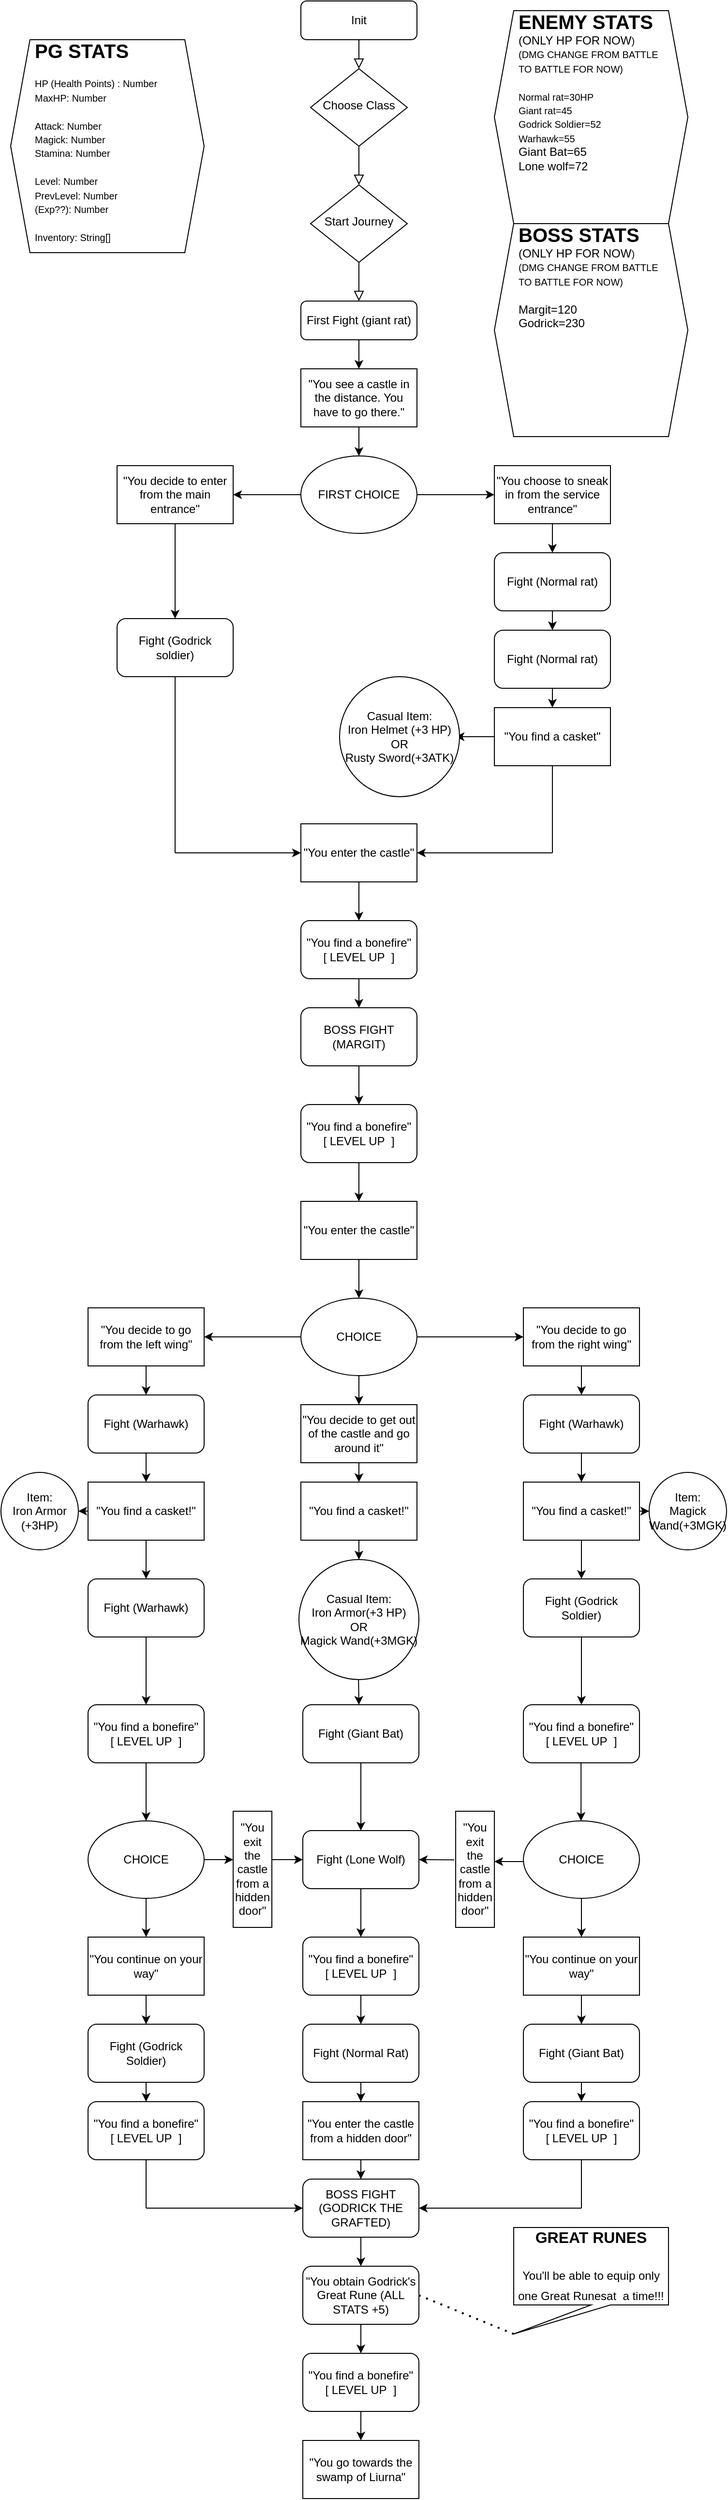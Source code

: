 <mxfile version="16.5.3" type="device"><diagram id="C5RBs43oDa-KdzZeNtuy" name="Page-1"><mxGraphModel dx="1237" dy="593" grid="1" gridSize="10" guides="1" tooltips="1" connect="1" arrows="1" fold="1" page="1" pageScale="1" pageWidth="827" pageHeight="1169" math="0" shadow="0"><root><mxCell id="WIyWlLk6GJQsqaUBKTNV-0"/><mxCell id="WIyWlLk6GJQsqaUBKTNV-1" parent="WIyWlLk6GJQsqaUBKTNV-0"/><mxCell id="WIyWlLk6GJQsqaUBKTNV-2" value="" style="rounded=0;html=1;jettySize=auto;orthogonalLoop=1;fontSize=11;endArrow=block;endFill=0;endSize=8;strokeWidth=1;shadow=0;labelBackgroundColor=none;edgeStyle=orthogonalEdgeStyle;" parent="WIyWlLk6GJQsqaUBKTNV-1" source="WIyWlLk6GJQsqaUBKTNV-3" target="WIyWlLk6GJQsqaUBKTNV-6" edge="1"><mxGeometry relative="1" as="geometry"/></mxCell><mxCell id="WIyWlLk6GJQsqaUBKTNV-3" value="Init" style="rounded=1;whiteSpace=wrap;html=1;fontSize=12;glass=0;strokeWidth=1;shadow=0;" parent="WIyWlLk6GJQsqaUBKTNV-1" vertex="1"><mxGeometry x="330" width="120" height="40" as="geometry"/></mxCell><mxCell id="WIyWlLk6GJQsqaUBKTNV-4" value="" style="rounded=0;html=1;jettySize=auto;orthogonalLoop=1;fontSize=11;endArrow=block;endFill=0;endSize=8;strokeWidth=1;shadow=0;labelBackgroundColor=none;edgeStyle=orthogonalEdgeStyle;" parent="WIyWlLk6GJQsqaUBKTNV-1" source="WIyWlLk6GJQsqaUBKTNV-6" target="WIyWlLk6GJQsqaUBKTNV-10" edge="1"><mxGeometry y="20" relative="1" as="geometry"><mxPoint as="offset"/></mxGeometry></mxCell><mxCell id="WIyWlLk6GJQsqaUBKTNV-6" value="&lt;div&gt;Choose Class&lt;/div&gt;" style="rhombus;whiteSpace=wrap;html=1;shadow=0;fontFamily=Helvetica;fontSize=12;align=center;strokeWidth=1;spacing=6;spacingTop=-4;" parent="WIyWlLk6GJQsqaUBKTNV-1" vertex="1"><mxGeometry x="340" y="70" width="100" height="80" as="geometry"/></mxCell><mxCell id="WIyWlLk6GJQsqaUBKTNV-8" value="&lt;div&gt;&lt;br&gt;&lt;/div&gt;&lt;div&gt;&lt;br&gt;&lt;/div&gt;" style="rounded=0;html=1;jettySize=auto;orthogonalLoop=1;fontSize=11;endArrow=block;endFill=0;endSize=8;strokeWidth=1;shadow=0;labelBackgroundColor=none;edgeStyle=orthogonalEdgeStyle;" parent="WIyWlLk6GJQsqaUBKTNV-1" source="WIyWlLk6GJQsqaUBKTNV-10" target="WIyWlLk6GJQsqaUBKTNV-11" edge="1"><mxGeometry x="0.333" y="20" relative="1" as="geometry"><mxPoint as="offset"/></mxGeometry></mxCell><mxCell id="WIyWlLk6GJQsqaUBKTNV-10" value="Start Journey" style="rhombus;whiteSpace=wrap;html=1;shadow=0;fontFamily=Helvetica;fontSize=12;align=center;strokeWidth=1;spacing=6;spacingTop=-4;" parent="WIyWlLk6GJQsqaUBKTNV-1" vertex="1"><mxGeometry x="340" y="190" width="100" height="80" as="geometry"/></mxCell><mxCell id="WIyWlLk6GJQsqaUBKTNV-11" value="First Fight (giant rat)" style="rounded=1;whiteSpace=wrap;html=1;fontSize=12;glass=0;strokeWidth=1;shadow=0;" parent="WIyWlLk6GJQsqaUBKTNV-1" vertex="1"><mxGeometry x="330" y="310" width="120" height="40" as="geometry"/></mxCell><mxCell id="tXTmyI3MyMjuyy1fYM4k-0" value="&quot;You see a castle in the distance. You have to go there.&quot;" style="rounded=0;whiteSpace=wrap;html=1;" vertex="1" parent="WIyWlLk6GJQsqaUBKTNV-1"><mxGeometry x="330" y="380" width="120" height="60" as="geometry"/></mxCell><mxCell id="tXTmyI3MyMjuyy1fYM4k-1" value="" style="endArrow=classic;html=1;rounded=0;entryX=0.5;entryY=0;entryDx=0;entryDy=0;exitX=0.5;exitY=1;exitDx=0;exitDy=0;" edge="1" parent="WIyWlLk6GJQsqaUBKTNV-1" source="WIyWlLk6GJQsqaUBKTNV-11" target="tXTmyI3MyMjuyy1fYM4k-0"><mxGeometry width="50" height="50" relative="1" as="geometry"><mxPoint x="400" y="350" as="sourcePoint"/><mxPoint x="450" y="300" as="targetPoint"/></mxGeometry></mxCell><mxCell id="tXTmyI3MyMjuyy1fYM4k-3" value="FIRST CHOICE" style="ellipse;whiteSpace=wrap;html=1;" vertex="1" parent="WIyWlLk6GJQsqaUBKTNV-1"><mxGeometry x="330" y="470" width="120" height="80" as="geometry"/></mxCell><mxCell id="tXTmyI3MyMjuyy1fYM4k-5" value="" style="endArrow=classic;html=1;rounded=0;exitX=0.5;exitY=1;exitDx=0;exitDy=0;entryX=0.5;entryY=0;entryDx=0;entryDy=0;" edge="1" parent="WIyWlLk6GJQsqaUBKTNV-1" source="tXTmyI3MyMjuyy1fYM4k-0" target="tXTmyI3MyMjuyy1fYM4k-3"><mxGeometry width="50" height="50" relative="1" as="geometry"><mxPoint x="400" y="470" as="sourcePoint"/><mxPoint x="450" y="420" as="targetPoint"/></mxGeometry></mxCell><mxCell id="tXTmyI3MyMjuyy1fYM4k-6" value="" style="endArrow=classic;html=1;rounded=0;exitX=0;exitY=0.5;exitDx=0;exitDy=0;" edge="1" parent="WIyWlLk6GJQsqaUBKTNV-1" source="tXTmyI3MyMjuyy1fYM4k-3"><mxGeometry width="50" height="50" relative="1" as="geometry"><mxPoint x="400" y="570" as="sourcePoint"/><mxPoint x="260" y="510" as="targetPoint"/></mxGeometry></mxCell><mxCell id="tXTmyI3MyMjuyy1fYM4k-7" value="" style="endArrow=classic;html=1;rounded=0;exitX=1;exitY=0.5;exitDx=0;exitDy=0;" edge="1" parent="WIyWlLk6GJQsqaUBKTNV-1" source="tXTmyI3MyMjuyy1fYM4k-3"><mxGeometry width="50" height="50" relative="1" as="geometry"><mxPoint x="450" y="550" as="sourcePoint"/><mxPoint x="530" y="510" as="targetPoint"/></mxGeometry></mxCell><mxCell id="tXTmyI3MyMjuyy1fYM4k-10" value="&quot;You decide to enter from the main entrance&quot;" style="rounded=0;whiteSpace=wrap;html=1;fontSize=12;" vertex="1" parent="WIyWlLk6GJQsqaUBKTNV-1"><mxGeometry x="140" y="480" width="120" height="60" as="geometry"/></mxCell><mxCell id="tXTmyI3MyMjuyy1fYM4k-11" value="&quot;You choose to sneak in from the service entrance&quot;" style="rounded=0;whiteSpace=wrap;html=1;fontSize=12;" vertex="1" parent="WIyWlLk6GJQsqaUBKTNV-1"><mxGeometry x="530" y="480" width="120" height="60" as="geometry"/></mxCell><mxCell id="tXTmyI3MyMjuyy1fYM4k-12" value="" style="shape=hexagon;perimeter=hexagonPerimeter2;whiteSpace=wrap;html=1;fixedSize=1;fontSize=12;" vertex="1" parent="WIyWlLk6GJQsqaUBKTNV-1"><mxGeometry x="30" y="40" width="200" height="220" as="geometry"/></mxCell><mxCell id="tXTmyI3MyMjuyy1fYM4k-13" value="&lt;div&gt;&lt;font size=&quot;1&quot;&gt;&lt;b style=&quot;font-size: 20px&quot;&gt;PG STATS&lt;/b&gt;&lt;br&gt;&lt;/font&gt;&lt;/div&gt;&lt;div&gt;&lt;br&gt;&lt;/div&gt;&lt;div&gt;&lt;font size=&quot;1&quot;&gt;HP (Health Points) : Number&lt;/font&gt;&lt;/div&gt;&lt;div&gt;&lt;font size=&quot;1&quot;&gt;MaxHP: Number&lt;/font&gt;&lt;/div&gt;&lt;div&gt;&lt;font size=&quot;1&quot;&gt;&lt;br&gt;&lt;/font&gt;&lt;/div&gt;&lt;div&gt;&lt;font size=&quot;1&quot;&gt;Attack: Number&lt;br&gt;&lt;/font&gt;&lt;/div&gt;&lt;div&gt;&lt;font size=&quot;1&quot;&gt;Magick: Number&lt;br&gt;&lt;/font&gt;&lt;/div&gt;&lt;div&gt;&lt;font size=&quot;1&quot;&gt;Stamina: Number&lt;/font&gt;&lt;/div&gt;&lt;div&gt;&lt;font size=&quot;1&quot;&gt;&lt;br&gt;&lt;/font&gt;&lt;/div&gt;&lt;div&gt;&lt;font size=&quot;1&quot;&gt;Level: Number&lt;br&gt;&lt;/font&gt;&lt;/div&gt;&lt;div&gt;&lt;font size=&quot;1&quot;&gt;PrevLevel: Number&lt;br&gt;&lt;/font&gt;&lt;/div&gt;&lt;div&gt;&lt;font size=&quot;1&quot;&gt;(Exp??): Number&lt;br&gt;&lt;/font&gt;&lt;/div&gt;&lt;div&gt;&lt;font size=&quot;1&quot;&gt;&lt;br&gt;&lt;/font&gt;&lt;/div&gt;&lt;div&gt;&lt;font size=&quot;1&quot;&gt;Inventory: String[]&lt;br&gt;&lt;/font&gt;&lt;/div&gt;" style="text;html=1;strokeColor=none;fillColor=none;spacing=5;spacingTop=-20;whiteSpace=wrap;overflow=hidden;rounded=0;fontSize=12;" vertex="1" parent="WIyWlLk6GJQsqaUBKTNV-1"><mxGeometry x="50" y="50" width="160" height="210" as="geometry"/></mxCell><mxCell id="tXTmyI3MyMjuyy1fYM4k-14" value="" style="endArrow=classic;html=1;rounded=0;fontSize=20;entryX=0.5;entryY=0;entryDx=0;entryDy=0;" edge="1" parent="WIyWlLk6GJQsqaUBKTNV-1" target="tXTmyI3MyMjuyy1fYM4k-16"><mxGeometry width="50" height="50" relative="1" as="geometry"><mxPoint x="200" y="540" as="sourcePoint"/><mxPoint x="200" y="570" as="targetPoint"/></mxGeometry></mxCell><mxCell id="tXTmyI3MyMjuyy1fYM4k-16" value="Fight (Godrick soldier)" style="rounded=1;whiteSpace=wrap;html=1;fontSize=12;" vertex="1" parent="WIyWlLk6GJQsqaUBKTNV-1"><mxGeometry x="140" y="638" width="120" height="60" as="geometry"/></mxCell><mxCell id="tXTmyI3MyMjuyy1fYM4k-17" value="Fight (Normal rat)" style="rounded=1;whiteSpace=wrap;html=1;fontSize=12;" vertex="1" parent="WIyWlLk6GJQsqaUBKTNV-1"><mxGeometry x="530" y="570" width="120" height="60" as="geometry"/></mxCell><mxCell id="tXTmyI3MyMjuyy1fYM4k-18" value="" style="endArrow=classic;html=1;rounded=0;fontSize=12;exitX=0.5;exitY=1;exitDx=0;exitDy=0;entryX=0.5;entryY=0;entryDx=0;entryDy=0;" edge="1" parent="WIyWlLk6GJQsqaUBKTNV-1" source="tXTmyI3MyMjuyy1fYM4k-11" target="tXTmyI3MyMjuyy1fYM4k-17"><mxGeometry width="50" height="50" relative="1" as="geometry"><mxPoint x="400" y="570" as="sourcePoint"/><mxPoint x="450" y="520" as="targetPoint"/></mxGeometry></mxCell><mxCell id="tXTmyI3MyMjuyy1fYM4k-19" value="" style="endArrow=classic;html=1;rounded=0;fontSize=12;exitX=0.5;exitY=1;exitDx=0;exitDy=0;" edge="1" parent="WIyWlLk6GJQsqaUBKTNV-1" source="tXTmyI3MyMjuyy1fYM4k-17"><mxGeometry width="50" height="50" relative="1" as="geometry"><mxPoint x="570" y="680" as="sourcePoint"/><mxPoint x="590" y="650" as="targetPoint"/></mxGeometry></mxCell><mxCell id="tXTmyI3MyMjuyy1fYM4k-20" value="Fight (Normal rat)" style="rounded=1;whiteSpace=wrap;html=1;fontSize=12;" vertex="1" parent="WIyWlLk6GJQsqaUBKTNV-1"><mxGeometry x="530" y="650" width="120" height="60" as="geometry"/></mxCell><mxCell id="tXTmyI3MyMjuyy1fYM4k-21" value="" style="endArrow=classic;html=1;rounded=0;fontSize=12;exitX=0.5;exitY=1;exitDx=0;exitDy=0;" edge="1" parent="WIyWlLk6GJQsqaUBKTNV-1" source="tXTmyI3MyMjuyy1fYM4k-20"><mxGeometry width="50" height="50" relative="1" as="geometry"><mxPoint x="570" y="780" as="sourcePoint"/><mxPoint x="590" y="730" as="targetPoint"/></mxGeometry></mxCell><mxCell id="tXTmyI3MyMjuyy1fYM4k-23" value="&quot;You find a casket&quot;" style="rounded=0;whiteSpace=wrap;html=1;fontSize=12;" vertex="1" parent="WIyWlLk6GJQsqaUBKTNV-1"><mxGeometry x="530" y="730" width="120" height="60" as="geometry"/></mxCell><mxCell id="tXTmyI3MyMjuyy1fYM4k-25" value="" style="endArrow=classic;html=1;rounded=0;fontSize=12;exitX=0;exitY=0.5;exitDx=0;exitDy=0;" edge="1" parent="WIyWlLk6GJQsqaUBKTNV-1" source="tXTmyI3MyMjuyy1fYM4k-23"><mxGeometry width="50" height="50" relative="1" as="geometry"><mxPoint x="500" y="800" as="sourcePoint"/><mxPoint x="490" y="760" as="targetPoint"/></mxGeometry></mxCell><mxCell id="tXTmyI3MyMjuyy1fYM4k-26" value="&lt;div&gt;Casual Item:&lt;/div&gt;&lt;div&gt;Iron Helmet (+3 HP)&lt;/div&gt;&lt;div&gt;OR&lt;/div&gt;&lt;div&gt;Rusty Sword(+3ATK)&lt;br&gt;&lt;/div&gt;" style="ellipse;whiteSpace=wrap;html=1;aspect=fixed;fontSize=12;" vertex="1" parent="WIyWlLk6GJQsqaUBKTNV-1"><mxGeometry x="370" y="698" width="124" height="124" as="geometry"/></mxCell><mxCell id="tXTmyI3MyMjuyy1fYM4k-29" value="" style="endArrow=none;html=1;rounded=0;fontSize=12;entryX=0.5;entryY=1;entryDx=0;entryDy=0;" edge="1" parent="WIyWlLk6GJQsqaUBKTNV-1" target="tXTmyI3MyMjuyy1fYM4k-16"><mxGeometry width="50" height="50" relative="1" as="geometry"><mxPoint x="200" y="880" as="sourcePoint"/><mxPoint x="550" y="770" as="targetPoint"/></mxGeometry></mxCell><mxCell id="tXTmyI3MyMjuyy1fYM4k-30" value="" style="endArrow=classic;html=1;rounded=0;fontSize=12;entryX=0;entryY=0.5;entryDx=0;entryDy=0;" edge="1" parent="WIyWlLk6GJQsqaUBKTNV-1" target="tXTmyI3MyMjuyy1fYM4k-34"><mxGeometry width="50" height="50" relative="1" as="geometry"><mxPoint x="200" y="880" as="sourcePoint"/><mxPoint x="360" y="880" as="targetPoint"/></mxGeometry></mxCell><mxCell id="tXTmyI3MyMjuyy1fYM4k-32" value="" style="endArrow=none;html=1;rounded=0;fontSize=12;entryX=0.5;entryY=1;entryDx=0;entryDy=0;" edge="1" parent="WIyWlLk6GJQsqaUBKTNV-1" target="tXTmyI3MyMjuyy1fYM4k-23"><mxGeometry width="50" height="50" relative="1" as="geometry"><mxPoint x="590" y="880" as="sourcePoint"/><mxPoint x="550" y="750" as="targetPoint"/></mxGeometry></mxCell><mxCell id="tXTmyI3MyMjuyy1fYM4k-33" value="" style="endArrow=classic;html=1;rounded=0;fontSize=12;" edge="1" parent="WIyWlLk6GJQsqaUBKTNV-1" target="tXTmyI3MyMjuyy1fYM4k-34"><mxGeometry width="50" height="50" relative="1" as="geometry"><mxPoint x="590" y="880" as="sourcePoint"/><mxPoint x="470" y="880" as="targetPoint"/></mxGeometry></mxCell><mxCell id="tXTmyI3MyMjuyy1fYM4k-34" value="&quot;You enter the castle&quot;" style="rounded=0;whiteSpace=wrap;html=1;fontSize=12;" vertex="1" parent="WIyWlLk6GJQsqaUBKTNV-1"><mxGeometry x="330" y="850" width="120" height="60" as="geometry"/></mxCell><mxCell id="tXTmyI3MyMjuyy1fYM4k-35" value="" style="endArrow=classic;html=1;rounded=0;fontSize=12;exitX=0.5;exitY=1;exitDx=0;exitDy=0;" edge="1" parent="WIyWlLk6GJQsqaUBKTNV-1" source="tXTmyI3MyMjuyy1fYM4k-34" target="tXTmyI3MyMjuyy1fYM4k-36"><mxGeometry width="50" height="50" relative="1" as="geometry"><mxPoint x="500" y="850" as="sourcePoint"/><mxPoint x="390" y="940" as="targetPoint"/></mxGeometry></mxCell><mxCell id="tXTmyI3MyMjuyy1fYM4k-36" value="&lt;div&gt;&quot;You find a bonefire&quot;&lt;/div&gt;&lt;div&gt;[ LEVEL UP&amp;nbsp; ]&lt;br&gt;&lt;/div&gt;" style="rounded=1;whiteSpace=wrap;html=1;fontSize=12;" vertex="1" parent="WIyWlLk6GJQsqaUBKTNV-1"><mxGeometry x="330" y="950" width="120" height="60" as="geometry"/></mxCell><mxCell id="tXTmyI3MyMjuyy1fYM4k-37" value="" style="endArrow=classic;html=1;rounded=0;fontSize=12;exitX=0.5;exitY=1;exitDx=0;exitDy=0;" edge="1" parent="WIyWlLk6GJQsqaUBKTNV-1" source="tXTmyI3MyMjuyy1fYM4k-36"><mxGeometry width="50" height="50" relative="1" as="geometry"><mxPoint x="500" y="950" as="sourcePoint"/><mxPoint x="390" y="1040" as="targetPoint"/></mxGeometry></mxCell><mxCell id="tXTmyI3MyMjuyy1fYM4k-38" value="BOSS FIGHT (MARGIT)" style="rounded=1;whiteSpace=wrap;html=1;fontSize=12;" vertex="1" parent="WIyWlLk6GJQsqaUBKTNV-1"><mxGeometry x="330" y="1040" width="120" height="60" as="geometry"/></mxCell><mxCell id="tXTmyI3MyMjuyy1fYM4k-39" value="" style="endArrow=classic;html=1;rounded=0;fontSize=12;exitX=0.5;exitY=1;exitDx=0;exitDy=0;" edge="1" parent="WIyWlLk6GJQsqaUBKTNV-1" source="tXTmyI3MyMjuyy1fYM4k-38"><mxGeometry width="50" height="50" relative="1" as="geometry"><mxPoint x="500" y="1020" as="sourcePoint"/><mxPoint x="390" y="1140" as="targetPoint"/></mxGeometry></mxCell><mxCell id="tXTmyI3MyMjuyy1fYM4k-40" value="&lt;div&gt;&lt;div&gt;&quot;You find a bonefire&quot;&lt;/div&gt;&lt;div&gt;[ LEVEL UP&amp;nbsp; ]&lt;br&gt;&lt;/div&gt;&lt;/div&gt;" style="rounded=1;whiteSpace=wrap;html=1;fontSize=12;" vertex="1" parent="WIyWlLk6GJQsqaUBKTNV-1"><mxGeometry x="330" y="1140" width="120" height="60" as="geometry"/></mxCell><mxCell id="tXTmyI3MyMjuyy1fYM4k-42" value="" style="endArrow=classic;html=1;rounded=0;fontSize=12;exitX=0.5;exitY=1;exitDx=0;exitDy=0;" edge="1" parent="WIyWlLk6GJQsqaUBKTNV-1" source="tXTmyI3MyMjuyy1fYM4k-40"><mxGeometry width="50" height="50" relative="1" as="geometry"><mxPoint x="500" y="1200" as="sourcePoint"/><mxPoint x="390" y="1240" as="targetPoint"/></mxGeometry></mxCell><mxCell id="tXTmyI3MyMjuyy1fYM4k-43" value="&quot;You enter the castle&quot;" style="rounded=0;whiteSpace=wrap;html=1;fontSize=12;" vertex="1" parent="WIyWlLk6GJQsqaUBKTNV-1"><mxGeometry x="330" y="1240" width="120" height="60" as="geometry"/></mxCell><mxCell id="tXTmyI3MyMjuyy1fYM4k-44" value="CHOICE" style="ellipse;whiteSpace=wrap;html=1;fontSize=12;" vertex="1" parent="WIyWlLk6GJQsqaUBKTNV-1"><mxGeometry x="330" y="1340" width="120" height="80" as="geometry"/></mxCell><mxCell id="tXTmyI3MyMjuyy1fYM4k-45" value="" style="endArrow=classic;html=1;rounded=0;fontSize=12;exitX=0.5;exitY=1;exitDx=0;exitDy=0;" edge="1" parent="WIyWlLk6GJQsqaUBKTNV-1" source="tXTmyI3MyMjuyy1fYM4k-43" target="tXTmyI3MyMjuyy1fYM4k-44"><mxGeometry width="50" height="50" relative="1" as="geometry"><mxPoint x="460" y="1450" as="sourcePoint"/><mxPoint x="510" y="1400" as="targetPoint"/></mxGeometry></mxCell><mxCell id="tXTmyI3MyMjuyy1fYM4k-46" value="" style="endArrow=classic;html=1;rounded=0;fontSize=12;exitX=1;exitY=0.5;exitDx=0;exitDy=0;" edge="1" parent="WIyWlLk6GJQsqaUBKTNV-1" source="tXTmyI3MyMjuyy1fYM4k-44"><mxGeometry width="50" height="50" relative="1" as="geometry"><mxPoint x="460" y="1450" as="sourcePoint"/><mxPoint x="560" y="1380" as="targetPoint"/></mxGeometry></mxCell><mxCell id="tXTmyI3MyMjuyy1fYM4k-47" value="" style="endArrow=classic;html=1;rounded=0;fontSize=12;exitX=0;exitY=0.5;exitDx=0;exitDy=0;" edge="1" parent="WIyWlLk6GJQsqaUBKTNV-1" source="tXTmyI3MyMjuyy1fYM4k-44"><mxGeometry width="50" height="50" relative="1" as="geometry"><mxPoint x="460" y="1450" as="sourcePoint"/><mxPoint x="230" y="1380" as="targetPoint"/></mxGeometry></mxCell><mxCell id="tXTmyI3MyMjuyy1fYM4k-48" value="" style="endArrow=classic;html=1;rounded=0;fontSize=12;exitX=0.5;exitY=1;exitDx=0;exitDy=0;" edge="1" parent="WIyWlLk6GJQsqaUBKTNV-1" source="tXTmyI3MyMjuyy1fYM4k-44"><mxGeometry width="50" height="50" relative="1" as="geometry"><mxPoint x="460" y="1450" as="sourcePoint"/><mxPoint x="390" y="1450" as="targetPoint"/></mxGeometry></mxCell><mxCell id="tXTmyI3MyMjuyy1fYM4k-49" value="&quot;You decide to go from the left wing&quot;" style="rounded=0;whiteSpace=wrap;html=1;fontSize=12;" vertex="1" parent="WIyWlLk6GJQsqaUBKTNV-1"><mxGeometry x="110" y="1350" width="120" height="60" as="geometry"/></mxCell><mxCell id="tXTmyI3MyMjuyy1fYM4k-50" value="&quot;You decide to go from the right wing&quot;" style="rounded=0;whiteSpace=wrap;html=1;fontSize=12;" vertex="1" parent="WIyWlLk6GJQsqaUBKTNV-1"><mxGeometry x="560" y="1350" width="120" height="60" as="geometry"/></mxCell><mxCell id="tXTmyI3MyMjuyy1fYM4k-51" value="&quot;You decide to get out of the castle and go around it&quot;" style="rounded=0;whiteSpace=wrap;html=1;fontSize=12;" vertex="1" parent="WIyWlLk6GJQsqaUBKTNV-1"><mxGeometry x="330" y="1450" width="120" height="60" as="geometry"/></mxCell><mxCell id="tXTmyI3MyMjuyy1fYM4k-52" value="" style="endArrow=classic;html=1;rounded=0;fontSize=12;exitX=0.5;exitY=1;exitDx=0;exitDy=0;entryX=0.5;entryY=0;entryDx=0;entryDy=0;" edge="1" parent="WIyWlLk6GJQsqaUBKTNV-1" source="tXTmyI3MyMjuyy1fYM4k-49" target="tXTmyI3MyMjuyy1fYM4k-53"><mxGeometry width="50" height="50" relative="1" as="geometry"><mxPoint x="460" y="1570" as="sourcePoint"/><mxPoint x="170" y="1450" as="targetPoint"/></mxGeometry></mxCell><mxCell id="tXTmyI3MyMjuyy1fYM4k-53" value="Fight (Warhawk)" style="rounded=1;whiteSpace=wrap;html=1;fontSize=12;" vertex="1" parent="WIyWlLk6GJQsqaUBKTNV-1"><mxGeometry x="110" y="1440" width="120" height="60" as="geometry"/></mxCell><mxCell id="tXTmyI3MyMjuyy1fYM4k-54" value="Fight (Warhawk)" style="rounded=1;whiteSpace=wrap;html=1;fontSize=12;" vertex="1" parent="WIyWlLk6GJQsqaUBKTNV-1"><mxGeometry x="560" y="1440" width="120" height="60" as="geometry"/></mxCell><mxCell id="tXTmyI3MyMjuyy1fYM4k-55" value="" style="endArrow=classic;html=1;rounded=0;fontSize=12;exitX=0.5;exitY=1;exitDx=0;exitDy=0;entryX=0.5;entryY=0;entryDx=0;entryDy=0;" edge="1" parent="WIyWlLk6GJQsqaUBKTNV-1" source="tXTmyI3MyMjuyy1fYM4k-50" target="tXTmyI3MyMjuyy1fYM4k-54"><mxGeometry width="50" height="50" relative="1" as="geometry"><mxPoint x="180" y="1420" as="sourcePoint"/><mxPoint x="180" y="1460" as="targetPoint"/></mxGeometry></mxCell><mxCell id="tXTmyI3MyMjuyy1fYM4k-56" value="" style="endArrow=classic;html=1;rounded=0;fontSize=12;exitX=0.5;exitY=1;exitDx=0;exitDy=0;" edge="1" parent="WIyWlLk6GJQsqaUBKTNV-1" source="tXTmyI3MyMjuyy1fYM4k-53"><mxGeometry width="50" height="50" relative="1" as="geometry"><mxPoint x="460" y="1500" as="sourcePoint"/><mxPoint x="170" y="1530" as="targetPoint"/></mxGeometry></mxCell><mxCell id="tXTmyI3MyMjuyy1fYM4k-58" value="&quot;You find a casket!&quot;" style="rounded=0;whiteSpace=wrap;html=1;fontSize=12;" vertex="1" parent="WIyWlLk6GJQsqaUBKTNV-1"><mxGeometry x="110" y="1530" width="120" height="60" as="geometry"/></mxCell><mxCell id="tXTmyI3MyMjuyy1fYM4k-59" value="&lt;div&gt;Item:&lt;/div&gt;&lt;div&gt;Iron Armor (+3HP)&lt;br&gt;&lt;/div&gt;" style="ellipse;whiteSpace=wrap;html=1;aspect=fixed;fontSize=12;" vertex="1" parent="WIyWlLk6GJQsqaUBKTNV-1"><mxGeometry x="20" y="1520" width="80" height="80" as="geometry"/></mxCell><mxCell id="tXTmyI3MyMjuyy1fYM4k-60" value="" style="endArrow=classic;html=1;rounded=0;fontSize=12;exitX=0;exitY=0.5;exitDx=0;exitDy=0;entryX=1;entryY=0.5;entryDx=0;entryDy=0;" edge="1" parent="WIyWlLk6GJQsqaUBKTNV-1" source="tXTmyI3MyMjuyy1fYM4k-58" target="tXTmyI3MyMjuyy1fYM4k-59"><mxGeometry width="50" height="50" relative="1" as="geometry"><mxPoint x="460" y="1550" as="sourcePoint"/><mxPoint x="510" y="1500" as="targetPoint"/></mxGeometry></mxCell><mxCell id="tXTmyI3MyMjuyy1fYM4k-61" value="" style="endArrow=classic;html=1;rounded=0;fontSize=12;exitX=0.5;exitY=1;exitDx=0;exitDy=0;" edge="1" parent="WIyWlLk6GJQsqaUBKTNV-1" source="tXTmyI3MyMjuyy1fYM4k-54" target="tXTmyI3MyMjuyy1fYM4k-62"><mxGeometry width="50" height="50" relative="1" as="geometry"><mxPoint x="460" y="1470" as="sourcePoint"/><mxPoint x="620" y="1530" as="targetPoint"/></mxGeometry></mxCell><mxCell id="tXTmyI3MyMjuyy1fYM4k-62" value="&quot;You find a casket!&quot;" style="rounded=0;whiteSpace=wrap;html=1;fontSize=12;" vertex="1" parent="WIyWlLk6GJQsqaUBKTNV-1"><mxGeometry x="560" y="1530" width="120" height="60" as="geometry"/></mxCell><mxCell id="tXTmyI3MyMjuyy1fYM4k-63" value="&lt;div&gt;Item:&lt;/div&gt;&lt;div&gt;Magick Wand(+3MGK)&lt;/div&gt;" style="ellipse;whiteSpace=wrap;html=1;aspect=fixed;fontSize=12;" vertex="1" parent="WIyWlLk6GJQsqaUBKTNV-1"><mxGeometry x="690" y="1520" width="80" height="80" as="geometry"/></mxCell><mxCell id="tXTmyI3MyMjuyy1fYM4k-64" value="" style="endArrow=classic;html=1;rounded=0;fontSize=12;exitX=1;exitY=0.5;exitDx=0;exitDy=0;entryX=0;entryY=0.5;entryDx=0;entryDy=0;" edge="1" parent="WIyWlLk6GJQsqaUBKTNV-1" source="tXTmyI3MyMjuyy1fYM4k-62" target="tXTmyI3MyMjuyy1fYM4k-63"><mxGeometry width="50" height="50" relative="1" as="geometry"><mxPoint x="460" y="1470" as="sourcePoint"/><mxPoint x="510" y="1420" as="targetPoint"/></mxGeometry></mxCell><mxCell id="tXTmyI3MyMjuyy1fYM4k-65" value="" style="endArrow=classic;html=1;rounded=0;fontSize=12;exitX=0.5;exitY=1;exitDx=0;exitDy=0;" edge="1" parent="WIyWlLk6GJQsqaUBKTNV-1" source="tXTmyI3MyMjuyy1fYM4k-58"><mxGeometry width="50" height="50" relative="1" as="geometry"><mxPoint x="460" y="1600" as="sourcePoint"/><mxPoint x="170" y="1630" as="targetPoint"/></mxGeometry></mxCell><mxCell id="tXTmyI3MyMjuyy1fYM4k-66" value="" style="endArrow=classic;html=1;rounded=0;fontSize=12;exitX=0.5;exitY=1;exitDx=0;exitDy=0;" edge="1" parent="WIyWlLk6GJQsqaUBKTNV-1" source="tXTmyI3MyMjuyy1fYM4k-62"><mxGeometry width="50" height="50" relative="1" as="geometry"><mxPoint x="460" y="1600" as="sourcePoint"/><mxPoint x="620" y="1630" as="targetPoint"/></mxGeometry></mxCell><mxCell id="tXTmyI3MyMjuyy1fYM4k-67" value="" style="endArrow=classic;html=1;rounded=0;fontSize=12;exitX=0.5;exitY=1;exitDx=0;exitDy=0;" edge="1" parent="WIyWlLk6GJQsqaUBKTNV-1" source="tXTmyI3MyMjuyy1fYM4k-51"><mxGeometry width="50" height="50" relative="1" as="geometry"><mxPoint x="460" y="1600" as="sourcePoint"/><mxPoint x="390" y="1530" as="targetPoint"/></mxGeometry></mxCell><mxCell id="tXTmyI3MyMjuyy1fYM4k-68" value="&quot;You find a casket!&quot;" style="rounded=0;whiteSpace=wrap;html=1;fontSize=12;" vertex="1" parent="WIyWlLk6GJQsqaUBKTNV-1"><mxGeometry x="330" y="1530" width="120" height="60" as="geometry"/></mxCell><mxCell id="tXTmyI3MyMjuyy1fYM4k-69" value="" style="endArrow=classic;html=1;rounded=0;fontSize=12;exitX=0.5;exitY=1;exitDx=0;exitDy=0;" edge="1" parent="WIyWlLk6GJQsqaUBKTNV-1" source="tXTmyI3MyMjuyy1fYM4k-68"><mxGeometry width="50" height="50" relative="1" as="geometry"><mxPoint x="460" y="1600" as="sourcePoint"/><mxPoint x="390" y="1610" as="targetPoint"/></mxGeometry></mxCell><mxCell id="tXTmyI3MyMjuyy1fYM4k-70" value="&lt;div&gt;Casual Item:&lt;/div&gt;&lt;div&gt;Iron Armor(+3 HP)&lt;/div&gt;&lt;div&gt;OR&lt;/div&gt;&lt;div&gt;Magick Wand(+3MGK)&lt;br&gt;&lt;/div&gt;" style="ellipse;whiteSpace=wrap;html=1;aspect=fixed;fontSize=12;" vertex="1" parent="WIyWlLk6GJQsqaUBKTNV-1"><mxGeometry x="328" y="1610" width="124" height="124" as="geometry"/></mxCell><mxCell id="tXTmyI3MyMjuyy1fYM4k-71" value="Fight (Warhawk)" style="rounded=1;whiteSpace=wrap;html=1;fontSize=12;" vertex="1" parent="WIyWlLk6GJQsqaUBKTNV-1"><mxGeometry x="110" y="1630" width="120" height="60" as="geometry"/></mxCell><mxCell id="tXTmyI3MyMjuyy1fYM4k-73" value="Fight (Godrick Soldier)" style="rounded=1;whiteSpace=wrap;html=1;fontSize=12;" vertex="1" parent="WIyWlLk6GJQsqaUBKTNV-1"><mxGeometry x="560" y="1630" width="120" height="60" as="geometry"/></mxCell><mxCell id="tXTmyI3MyMjuyy1fYM4k-74" value="" style="endArrow=classic;html=1;rounded=0;fontSize=12;" edge="1" parent="WIyWlLk6GJQsqaUBKTNV-1"><mxGeometry width="50" height="50" relative="1" as="geometry"><mxPoint x="389.58" y="1734" as="sourcePoint"/><mxPoint x="390" y="1760" as="targetPoint"/></mxGeometry></mxCell><mxCell id="tXTmyI3MyMjuyy1fYM4k-75" value="" style="endArrow=classic;html=1;rounded=0;fontSize=12;exitX=0.5;exitY=1;exitDx=0;exitDy=0;" edge="1" parent="WIyWlLk6GJQsqaUBKTNV-1" source="tXTmyI3MyMjuyy1fYM4k-71"><mxGeometry width="50" height="50" relative="1" as="geometry"><mxPoint x="460" y="1770" as="sourcePoint"/><mxPoint x="170" y="1760" as="targetPoint"/></mxGeometry></mxCell><mxCell id="tXTmyI3MyMjuyy1fYM4k-76" value="" style="endArrow=classic;html=1;rounded=0;fontSize=12;exitX=0.5;exitY=1;exitDx=0;exitDy=0;" edge="1" parent="WIyWlLk6GJQsqaUBKTNV-1" source="tXTmyI3MyMjuyy1fYM4k-73"><mxGeometry width="50" height="50" relative="1" as="geometry"><mxPoint x="460" y="1770" as="sourcePoint"/><mxPoint x="620" y="1760" as="targetPoint"/></mxGeometry></mxCell><mxCell id="tXTmyI3MyMjuyy1fYM4k-77" value="&lt;div&gt;&lt;div&gt;&quot;You find a bonefire&quot;&lt;/div&gt;&lt;div&gt;[ LEVEL UP&amp;nbsp; ]&lt;br&gt;&lt;/div&gt;&lt;/div&gt;" style="rounded=1;whiteSpace=wrap;html=1;fontSize=12;" vertex="1" parent="WIyWlLk6GJQsqaUBKTNV-1"><mxGeometry x="110" y="1760" width="120" height="60" as="geometry"/></mxCell><mxCell id="tXTmyI3MyMjuyy1fYM4k-78" value="&lt;div&gt;&lt;div&gt;&quot;You find a bonefire&quot;&lt;/div&gt;&lt;div&gt;[ LEVEL UP&amp;nbsp; ]&lt;br&gt;&lt;/div&gt;&lt;/div&gt;" style="rounded=1;whiteSpace=wrap;html=1;fontSize=12;" vertex="1" parent="WIyWlLk6GJQsqaUBKTNV-1"><mxGeometry x="560" y="1760" width="120" height="60" as="geometry"/></mxCell><mxCell id="tXTmyI3MyMjuyy1fYM4k-79" value="Fight (Giant Bat)" style="rounded=1;whiteSpace=wrap;html=1;fontSize=12;" vertex="1" parent="WIyWlLk6GJQsqaUBKTNV-1"><mxGeometry x="332" y="1760" width="120" height="60" as="geometry"/></mxCell><mxCell id="tXTmyI3MyMjuyy1fYM4k-80" value="" style="endArrow=classic;html=1;rounded=0;fontSize=12;exitX=0.5;exitY=1;exitDx=0;exitDy=0;" edge="1" parent="WIyWlLk6GJQsqaUBKTNV-1" source="tXTmyI3MyMjuyy1fYM4k-77"><mxGeometry width="50" height="50" relative="1" as="geometry"><mxPoint x="460" y="1810" as="sourcePoint"/><mxPoint x="170" y="1880" as="targetPoint"/></mxGeometry></mxCell><mxCell id="tXTmyI3MyMjuyy1fYM4k-81" value="CHOICE" style="ellipse;whiteSpace=wrap;html=1;fontSize=12;" vertex="1" parent="WIyWlLk6GJQsqaUBKTNV-1"><mxGeometry x="110" y="1880" width="120" height="80" as="geometry"/></mxCell><mxCell id="tXTmyI3MyMjuyy1fYM4k-82" value="" style="endArrow=classic;html=1;rounded=0;fontSize=12;exitX=0.5;exitY=1;exitDx=0;exitDy=0;entryX=0.5;entryY=0;entryDx=0;entryDy=0;" edge="1" parent="WIyWlLk6GJQsqaUBKTNV-1" source="tXTmyI3MyMjuyy1fYM4k-79" target="tXTmyI3MyMjuyy1fYM4k-90"><mxGeometry width="50" height="50" relative="1" as="geometry"><mxPoint x="460" y="1960" as="sourcePoint"/><mxPoint x="392" y="1880" as="targetPoint"/></mxGeometry></mxCell><mxCell id="tXTmyI3MyMjuyy1fYM4k-83" value="" style="endArrow=classic;html=1;rounded=0;fontSize=12;exitX=1;exitY=0.5;exitDx=0;exitDy=0;" edge="1" parent="WIyWlLk6GJQsqaUBKTNV-1" source="tXTmyI3MyMjuyy1fYM4k-81"><mxGeometry width="50" height="50" relative="1" as="geometry"><mxPoint x="460" y="1960" as="sourcePoint"/><mxPoint x="260" y="1920" as="targetPoint"/></mxGeometry></mxCell><mxCell id="tXTmyI3MyMjuyy1fYM4k-84" value="&lt;div&gt;&quot;You exit the castle from a hidden door&quot;&lt;/div&gt;" style="rounded=0;whiteSpace=wrap;html=1;fontSize=12;" vertex="1" parent="WIyWlLk6GJQsqaUBKTNV-1"><mxGeometry x="490" y="1870" width="40" height="120" as="geometry"/></mxCell><mxCell id="tXTmyI3MyMjuyy1fYM4k-85" value="" style="endArrow=classic;html=1;rounded=0;fontSize=12;exitX=0.5;exitY=1;exitDx=0;exitDy=0;" edge="1" parent="WIyWlLk6GJQsqaUBKTNV-1"><mxGeometry width="50" height="50" relative="1" as="geometry"><mxPoint x="619.58" y="1820" as="sourcePoint"/><mxPoint x="619.58" y="1880" as="targetPoint"/></mxGeometry></mxCell><mxCell id="tXTmyI3MyMjuyy1fYM4k-86" value="CHOICE" style="ellipse;whiteSpace=wrap;html=1;fontSize=12;" vertex="1" parent="WIyWlLk6GJQsqaUBKTNV-1"><mxGeometry x="560" y="1880" width="120" height="80" as="geometry"/></mxCell><mxCell id="tXTmyI3MyMjuyy1fYM4k-88" value="&lt;div&gt;&quot;You exit the castle from a hidden door&quot;&lt;/div&gt;" style="rounded=0;whiteSpace=wrap;html=1;fontSize=12;" vertex="1" parent="WIyWlLk6GJQsqaUBKTNV-1"><mxGeometry x="260" y="1870" width="40" height="120" as="geometry"/></mxCell><mxCell id="tXTmyI3MyMjuyy1fYM4k-89" value="" style="endArrow=classic;html=1;rounded=0;fontSize=12;" edge="1" parent="WIyWlLk6GJQsqaUBKTNV-1"><mxGeometry width="50" height="50" relative="1" as="geometry"><mxPoint x="560" y="1922" as="sourcePoint"/><mxPoint x="530" y="1922" as="targetPoint"/></mxGeometry></mxCell><mxCell id="tXTmyI3MyMjuyy1fYM4k-90" value="Fight (Lone Wolf)" style="rounded=1;whiteSpace=wrap;html=1;fontSize=12;" vertex="1" parent="WIyWlLk6GJQsqaUBKTNV-1"><mxGeometry x="332" y="1890" width="120" height="60" as="geometry"/></mxCell><mxCell id="tXTmyI3MyMjuyy1fYM4k-93" value="" style="endArrow=classic;html=1;rounded=0;fontSize=12;exitX=1;exitY=0.417;exitDx=0;exitDy=0;exitPerimeter=0;" edge="1" parent="WIyWlLk6GJQsqaUBKTNV-1" source="tXTmyI3MyMjuyy1fYM4k-88" target="tXTmyI3MyMjuyy1fYM4k-90"><mxGeometry width="50" height="50" relative="1" as="geometry"><mxPoint x="460" y="1830" as="sourcePoint"/><mxPoint x="510" y="1780" as="targetPoint"/></mxGeometry></mxCell><mxCell id="tXTmyI3MyMjuyy1fYM4k-94" value="" style="endArrow=classic;html=1;rounded=0;fontSize=12;exitX=-0.037;exitY=0.419;exitDx=0;exitDy=0;exitPerimeter=0;entryX=1;entryY=0.5;entryDx=0;entryDy=0;" edge="1" parent="WIyWlLk6GJQsqaUBKTNV-1" source="tXTmyI3MyMjuyy1fYM4k-84" target="tXTmyI3MyMjuyy1fYM4k-90"><mxGeometry width="50" height="50" relative="1" as="geometry"><mxPoint x="460" y="1830" as="sourcePoint"/><mxPoint x="510" y="1780" as="targetPoint"/></mxGeometry></mxCell><mxCell id="tXTmyI3MyMjuyy1fYM4k-98" value="" style="endArrow=classic;html=1;rounded=0;fontSize=12;exitX=0.5;exitY=1;exitDx=0;exitDy=0;" edge="1" parent="WIyWlLk6GJQsqaUBKTNV-1" source="tXTmyI3MyMjuyy1fYM4k-81"><mxGeometry width="50" height="50" relative="1" as="geometry"><mxPoint x="460" y="2010" as="sourcePoint"/><mxPoint x="170" y="2000" as="targetPoint"/></mxGeometry></mxCell><mxCell id="tXTmyI3MyMjuyy1fYM4k-100" value="" style="endArrow=classic;html=1;rounded=0;fontSize=12;exitX=0.5;exitY=1;exitDx=0;exitDy=0;" edge="1" parent="WIyWlLk6GJQsqaUBKTNV-1" source="tXTmyI3MyMjuyy1fYM4k-86"><mxGeometry width="50" height="50" relative="1" as="geometry"><mxPoint x="460" y="1980" as="sourcePoint"/><mxPoint x="620" y="2000" as="targetPoint"/></mxGeometry></mxCell><mxCell id="tXTmyI3MyMjuyy1fYM4k-102" value="" style="endArrow=classic;html=1;rounded=0;fontSize=12;exitX=0.5;exitY=1;exitDx=0;exitDy=0;" edge="1" parent="WIyWlLk6GJQsqaUBKTNV-1" source="tXTmyI3MyMjuyy1fYM4k-90"><mxGeometry width="50" height="50" relative="1" as="geometry"><mxPoint x="460" y="2060" as="sourcePoint"/><mxPoint x="392" y="2000" as="targetPoint"/></mxGeometry></mxCell><mxCell id="tXTmyI3MyMjuyy1fYM4k-118" value="" style="edgeStyle=orthogonalEdgeStyle;rounded=0;orthogonalLoop=1;jettySize=auto;html=1;fontSize=12;" edge="1" parent="WIyWlLk6GJQsqaUBKTNV-1" source="tXTmyI3MyMjuyy1fYM4k-105" target="tXTmyI3MyMjuyy1fYM4k-117"><mxGeometry relative="1" as="geometry"/></mxCell><mxCell id="tXTmyI3MyMjuyy1fYM4k-105" value="&lt;div&gt;&lt;div&gt;&quot;You find a bonefire&quot;&lt;/div&gt;&lt;div&gt;[ LEVEL UP&amp;nbsp; ]&lt;br&gt;&lt;/div&gt;&lt;/div&gt;" style="rounded=1;whiteSpace=wrap;html=1;fontSize=12;" vertex="1" parent="WIyWlLk6GJQsqaUBKTNV-1"><mxGeometry x="332" y="2000" width="120" height="60" as="geometry"/></mxCell><mxCell id="tXTmyI3MyMjuyy1fYM4k-116" value="" style="edgeStyle=orthogonalEdgeStyle;rounded=0;orthogonalLoop=1;jettySize=auto;html=1;fontSize=12;" edge="1" parent="WIyWlLk6GJQsqaUBKTNV-1" source="tXTmyI3MyMjuyy1fYM4k-106" target="tXTmyI3MyMjuyy1fYM4k-113"><mxGeometry relative="1" as="geometry"/></mxCell><mxCell id="tXTmyI3MyMjuyy1fYM4k-106" value="Fight (Godrick Soldier)" style="rounded=1;whiteSpace=wrap;html=1;fontSize=12;" vertex="1" parent="WIyWlLk6GJQsqaUBKTNV-1"><mxGeometry x="110" y="2090" width="120" height="60" as="geometry"/></mxCell><mxCell id="tXTmyI3MyMjuyy1fYM4k-115" value="" style="edgeStyle=orthogonalEdgeStyle;rounded=0;orthogonalLoop=1;jettySize=auto;html=1;fontSize=12;" edge="1" parent="WIyWlLk6GJQsqaUBKTNV-1" source="tXTmyI3MyMjuyy1fYM4k-107" target="tXTmyI3MyMjuyy1fYM4k-114"><mxGeometry relative="1" as="geometry"/></mxCell><mxCell id="tXTmyI3MyMjuyy1fYM4k-107" value="Fight (Giant Bat)" style="rounded=1;whiteSpace=wrap;html=1;fontSize=12;" vertex="1" parent="WIyWlLk6GJQsqaUBKTNV-1"><mxGeometry x="560" y="2090" width="120" height="60" as="geometry"/></mxCell><mxCell id="tXTmyI3MyMjuyy1fYM4k-110" value="" style="edgeStyle=orthogonalEdgeStyle;rounded=0;orthogonalLoop=1;jettySize=auto;html=1;fontSize=12;" edge="1" parent="WIyWlLk6GJQsqaUBKTNV-1" source="tXTmyI3MyMjuyy1fYM4k-108" target="tXTmyI3MyMjuyy1fYM4k-106"><mxGeometry relative="1" as="geometry"/></mxCell><mxCell id="tXTmyI3MyMjuyy1fYM4k-108" value="&lt;div&gt;&quot;You continue on your way&quot;&lt;/div&gt;" style="rounded=0;whiteSpace=wrap;html=1;fontSize=12;" vertex="1" parent="WIyWlLk6GJQsqaUBKTNV-1"><mxGeometry x="110" y="2000" width="120" height="60" as="geometry"/></mxCell><mxCell id="tXTmyI3MyMjuyy1fYM4k-111" value="" style="edgeStyle=orthogonalEdgeStyle;rounded=0;orthogonalLoop=1;jettySize=auto;html=1;fontSize=12;" edge="1" parent="WIyWlLk6GJQsqaUBKTNV-1" source="tXTmyI3MyMjuyy1fYM4k-109" target="tXTmyI3MyMjuyy1fYM4k-107"><mxGeometry relative="1" as="geometry"/></mxCell><mxCell id="tXTmyI3MyMjuyy1fYM4k-109" value="&lt;div&gt;&quot;You continue on your way&quot;&lt;/div&gt;" style="rounded=0;whiteSpace=wrap;html=1;fontSize=12;" vertex="1" parent="WIyWlLk6GJQsqaUBKTNV-1"><mxGeometry x="560" y="2000" width="120" height="60" as="geometry"/></mxCell><mxCell id="tXTmyI3MyMjuyy1fYM4k-113" value="&lt;div&gt;&lt;div&gt;&quot;You find a bonefire&quot;&lt;/div&gt;&lt;div&gt;[ LEVEL UP&amp;nbsp; ]&lt;br&gt;&lt;/div&gt;&lt;/div&gt;" style="rounded=1;whiteSpace=wrap;html=1;fontSize=12;" vertex="1" parent="WIyWlLk6GJQsqaUBKTNV-1"><mxGeometry x="110" y="2170" width="120" height="60" as="geometry"/></mxCell><mxCell id="tXTmyI3MyMjuyy1fYM4k-114" value="&lt;div&gt;&lt;div&gt;&quot;You find a bonefire&quot;&lt;/div&gt;&lt;div&gt;[ LEVEL UP&amp;nbsp; ]&lt;br&gt;&lt;/div&gt;&lt;/div&gt;" style="rounded=1;whiteSpace=wrap;html=1;fontSize=12;" vertex="1" parent="WIyWlLk6GJQsqaUBKTNV-1"><mxGeometry x="560" y="2170" width="120" height="60" as="geometry"/></mxCell><mxCell id="tXTmyI3MyMjuyy1fYM4k-120" value="" style="edgeStyle=orthogonalEdgeStyle;rounded=0;orthogonalLoop=1;jettySize=auto;html=1;fontSize=12;" edge="1" parent="WIyWlLk6GJQsqaUBKTNV-1" source="tXTmyI3MyMjuyy1fYM4k-117" target="tXTmyI3MyMjuyy1fYM4k-119"><mxGeometry relative="1" as="geometry"/></mxCell><mxCell id="tXTmyI3MyMjuyy1fYM4k-117" value="Fight (Normal Rat)" style="whiteSpace=wrap;html=1;rounded=1;" vertex="1" parent="WIyWlLk6GJQsqaUBKTNV-1"><mxGeometry x="332" y="2090" width="120" height="60" as="geometry"/></mxCell><mxCell id="tXTmyI3MyMjuyy1fYM4k-122" value="" style="edgeStyle=orthogonalEdgeStyle;rounded=0;orthogonalLoop=1;jettySize=auto;html=1;fontSize=12;" edge="1" parent="WIyWlLk6GJQsqaUBKTNV-1" source="tXTmyI3MyMjuyy1fYM4k-119" target="tXTmyI3MyMjuyy1fYM4k-121"><mxGeometry relative="1" as="geometry"/></mxCell><mxCell id="tXTmyI3MyMjuyy1fYM4k-119" value="&quot;You enter the castle from a hidden door&quot;" style="rounded=0;whiteSpace=wrap;html=1;fontSize=12;" vertex="1" parent="WIyWlLk6GJQsqaUBKTNV-1"><mxGeometry x="332" y="2170" width="120" height="60" as="geometry"/></mxCell><mxCell id="tXTmyI3MyMjuyy1fYM4k-121" value="BOSS FIGHT (GODRICK THE GRAFTED)" style="rounded=1;whiteSpace=wrap;html=1;fontSize=12;" vertex="1" parent="WIyWlLk6GJQsqaUBKTNV-1"><mxGeometry x="332" y="2250" width="120" height="60" as="geometry"/></mxCell><mxCell id="tXTmyI3MyMjuyy1fYM4k-124" value="" style="endArrow=none;html=1;rounded=0;fontSize=12;" edge="1" parent="WIyWlLk6GJQsqaUBKTNV-1"><mxGeometry width="50" height="50" relative="1" as="geometry"><mxPoint x="170" y="2280" as="sourcePoint"/><mxPoint x="170" y="2230" as="targetPoint"/></mxGeometry></mxCell><mxCell id="tXTmyI3MyMjuyy1fYM4k-125" value="" style="endArrow=none;html=1;rounded=0;fontSize=12;entryX=0.5;entryY=1;entryDx=0;entryDy=0;" edge="1" parent="WIyWlLk6GJQsqaUBKTNV-1" target="tXTmyI3MyMjuyy1fYM4k-114"><mxGeometry width="50" height="50" relative="1" as="geometry"><mxPoint x="620" y="2280" as="sourcePoint"/><mxPoint x="510" y="2060" as="targetPoint"/></mxGeometry></mxCell><mxCell id="tXTmyI3MyMjuyy1fYM4k-126" value="" style="endArrow=classic;html=1;rounded=0;fontSize=12;entryX=0;entryY=0.5;entryDx=0;entryDy=0;" edge="1" parent="WIyWlLk6GJQsqaUBKTNV-1" target="tXTmyI3MyMjuyy1fYM4k-121"><mxGeometry width="50" height="50" relative="1" as="geometry"><mxPoint x="170" y="2280" as="sourcePoint"/><mxPoint x="510" y="2060" as="targetPoint"/></mxGeometry></mxCell><mxCell id="tXTmyI3MyMjuyy1fYM4k-127" value="" style="endArrow=classic;html=1;rounded=0;fontSize=12;entryX=1;entryY=0.5;entryDx=0;entryDy=0;" edge="1" parent="WIyWlLk6GJQsqaUBKTNV-1" target="tXTmyI3MyMjuyy1fYM4k-121"><mxGeometry width="50" height="50" relative="1" as="geometry"><mxPoint x="620" y="2280" as="sourcePoint"/><mxPoint x="510" y="2060" as="targetPoint"/></mxGeometry></mxCell><mxCell id="tXTmyI3MyMjuyy1fYM4k-128" value="" style="endArrow=classic;html=1;rounded=0;fontSize=12;exitX=0.5;exitY=1;exitDx=0;exitDy=0;" edge="1" parent="WIyWlLk6GJQsqaUBKTNV-1" source="tXTmyI3MyMjuyy1fYM4k-121"><mxGeometry width="50" height="50" relative="1" as="geometry"><mxPoint x="460" y="2210" as="sourcePoint"/><mxPoint x="392" y="2340" as="targetPoint"/></mxGeometry></mxCell><mxCell id="tXTmyI3MyMjuyy1fYM4k-129" value="&quot;You obtain Godrick's Great Rune (ALL STATS +5)" style="rounded=1;whiteSpace=wrap;html=1;fontSize=12;" vertex="1" parent="WIyWlLk6GJQsqaUBKTNV-1"><mxGeometry x="332" y="2340" width="120" height="60" as="geometry"/></mxCell><mxCell id="tXTmyI3MyMjuyy1fYM4k-130" value="" style="endArrow=classic;html=1;rounded=0;fontSize=12;exitX=0.5;exitY=1;exitDx=0;exitDy=0;" edge="1" parent="WIyWlLk6GJQsqaUBKTNV-1" source="tXTmyI3MyMjuyy1fYM4k-129"><mxGeometry width="50" height="50" relative="1" as="geometry"><mxPoint x="450" y="2340" as="sourcePoint"/><mxPoint x="392" y="2430" as="targetPoint"/></mxGeometry></mxCell><mxCell id="tXTmyI3MyMjuyy1fYM4k-138" value="" style="edgeStyle=orthogonalEdgeStyle;rounded=0;orthogonalLoop=1;jettySize=auto;html=1;fontSize=12;" edge="1" parent="WIyWlLk6GJQsqaUBKTNV-1" source="tXTmyI3MyMjuyy1fYM4k-133"><mxGeometry relative="1" as="geometry"><mxPoint x="392" y="2520" as="targetPoint"/></mxGeometry></mxCell><mxCell id="tXTmyI3MyMjuyy1fYM4k-133" value="&lt;div&gt;&lt;div&gt;&quot;You find a bonefire&quot;&lt;/div&gt;&lt;div&gt;[ LEVEL UP&amp;nbsp; ]&lt;br&gt;&lt;/div&gt;&lt;/div&gt;" style="rounded=1;whiteSpace=wrap;html=1;fontSize=12;" vertex="1" parent="WIyWlLk6GJQsqaUBKTNV-1"><mxGeometry x="332" y="2430" width="120" height="60" as="geometry"/></mxCell><mxCell id="tXTmyI3MyMjuyy1fYM4k-135" value="&lt;div style=&quot;font-size: 16px&quot;&gt;&lt;font style=&quot;font-size: 16px&quot;&gt;&lt;b&gt;GREAT RUNES&lt;/b&gt;&lt;/font&gt;&lt;/div&gt;&lt;div style=&quot;font-size: 16px&quot;&gt;&lt;font style=&quot;font-size: 16px&quot;&gt;&lt;br&gt;&lt;/font&gt;&lt;/div&gt;&lt;font style=&quot;font-size: 12px&quot;&gt;You'll be able to equip only one Great Runesat&amp;nbsp; a time!!!&lt;/font&gt;" style="shape=callout;whiteSpace=wrap;html=1;perimeter=calloutPerimeter;fontSize=17;position2=0;" vertex="1" parent="WIyWlLk6GJQsqaUBKTNV-1"><mxGeometry x="550" y="2300" width="160" height="110" as="geometry"/></mxCell><mxCell id="tXTmyI3MyMjuyy1fYM4k-136" value="" style="endArrow=none;dashed=1;html=1;dashPattern=1 3;strokeWidth=2;rounded=0;fontSize=12;entryX=0;entryY=0;entryDx=0;entryDy=110;entryPerimeter=0;" edge="1" parent="WIyWlLk6GJQsqaUBKTNV-1" target="tXTmyI3MyMjuyy1fYM4k-135"><mxGeometry width="50" height="50" relative="1" as="geometry"><mxPoint x="452" y="2370" as="sourcePoint"/><mxPoint x="502" y="2320" as="targetPoint"/></mxGeometry></mxCell><mxCell id="tXTmyI3MyMjuyy1fYM4k-139" value="&quot;You go towards the swamp of Liurna&quot;" style="rounded=0;whiteSpace=wrap;html=1;fontSize=12;" vertex="1" parent="WIyWlLk6GJQsqaUBKTNV-1"><mxGeometry x="332" y="2520" width="120" height="60" as="geometry"/></mxCell><mxCell id="tXTmyI3MyMjuyy1fYM4k-140" value="" style="shape=hexagon;perimeter=hexagonPerimeter2;whiteSpace=wrap;html=1;fixedSize=1;fontSize=12;" vertex="1" parent="WIyWlLk6GJQsqaUBKTNV-1"><mxGeometry x="530" y="10" width="200" height="220" as="geometry"/></mxCell><mxCell id="tXTmyI3MyMjuyy1fYM4k-141" value="&lt;div&gt;&lt;font size=&quot;1&quot;&gt;&lt;b style=&quot;font-size: 20px&quot;&gt;ENEMY STATS&lt;/b&gt;&lt;br&gt;&lt;/font&gt;&lt;/div&gt;&lt;div&gt;(ONLY HP FOR NOW&lt;font size=&quot;1&quot;&gt;)&lt;/font&gt;&lt;/div&gt;&lt;div&gt;&lt;font size=&quot;1&quot;&gt;(DMG CHANGE FROM BATTLE TO BATTLE FOR NOW)&lt;br&gt;&lt;/font&gt;&lt;/div&gt;&lt;div&gt;&lt;br&gt;&lt;/div&gt;&lt;div&gt;&lt;font size=&quot;1&quot;&gt;Normal rat=30HP&lt;/font&gt;&lt;/div&gt;&lt;div&gt;&lt;font size=&quot;1&quot;&gt;Giant rat=45&lt;/font&gt;&lt;/div&gt;&lt;div&gt;&lt;font size=&quot;1&quot;&gt;Godrick Soldier=52&lt;/font&gt;&lt;/div&gt;&lt;div&gt;&lt;font size=&quot;1&quot;&gt;Warhawk=55&lt;/font&gt;&lt;/div&gt;&lt;div&gt;Giant Bat=65&lt;/div&gt;&lt;div&gt;Lone wolf=72&lt;br&gt;&lt;/div&gt;&lt;div&gt;&lt;br&gt;&lt;/div&gt;" style="text;html=1;strokeColor=none;fillColor=none;spacing=5;spacingTop=-20;whiteSpace=wrap;overflow=hidden;rounded=0;fontSize=12;" vertex="1" parent="WIyWlLk6GJQsqaUBKTNV-1"><mxGeometry x="550" y="20" width="160" height="210" as="geometry"/></mxCell><mxCell id="tXTmyI3MyMjuyy1fYM4k-142" value="" style="shape=hexagon;perimeter=hexagonPerimeter2;whiteSpace=wrap;html=1;fixedSize=1;fontSize=12;" vertex="1" parent="WIyWlLk6GJQsqaUBKTNV-1"><mxGeometry x="530" y="230" width="200" height="220" as="geometry"/></mxCell><mxCell id="tXTmyI3MyMjuyy1fYM4k-143" value="&lt;div&gt;&lt;font size=&quot;1&quot;&gt;&lt;b style=&quot;font-size: 20px&quot;&gt;BOSS STATS&lt;/b&gt;&lt;br&gt;&lt;/font&gt;&lt;/div&gt;&lt;div&gt;(ONLY HP FOR NOW&lt;font size=&quot;1&quot;&gt;)&lt;/font&gt;&lt;/div&gt;&lt;div&gt;&lt;font size=&quot;1&quot;&gt;(DMG CHANGE FROM BATTLE TO BATTLE FOR NOW)&lt;br&gt;&lt;/font&gt;&lt;/div&gt;&lt;div&gt;&lt;br&gt;&lt;/div&gt;&lt;div&gt;Margit=120&lt;/div&gt;&lt;div&gt;Godrick=230&lt;br&gt;&lt;/div&gt;&lt;div&gt;&lt;br&gt;&lt;/div&gt;" style="text;html=1;strokeColor=none;fillColor=none;spacing=5;spacingTop=-20;whiteSpace=wrap;overflow=hidden;rounded=0;fontSize=12;" vertex="1" parent="WIyWlLk6GJQsqaUBKTNV-1"><mxGeometry x="550" y="240" width="160" height="210" as="geometry"/></mxCell></root></mxGraphModel></diagram></mxfile>